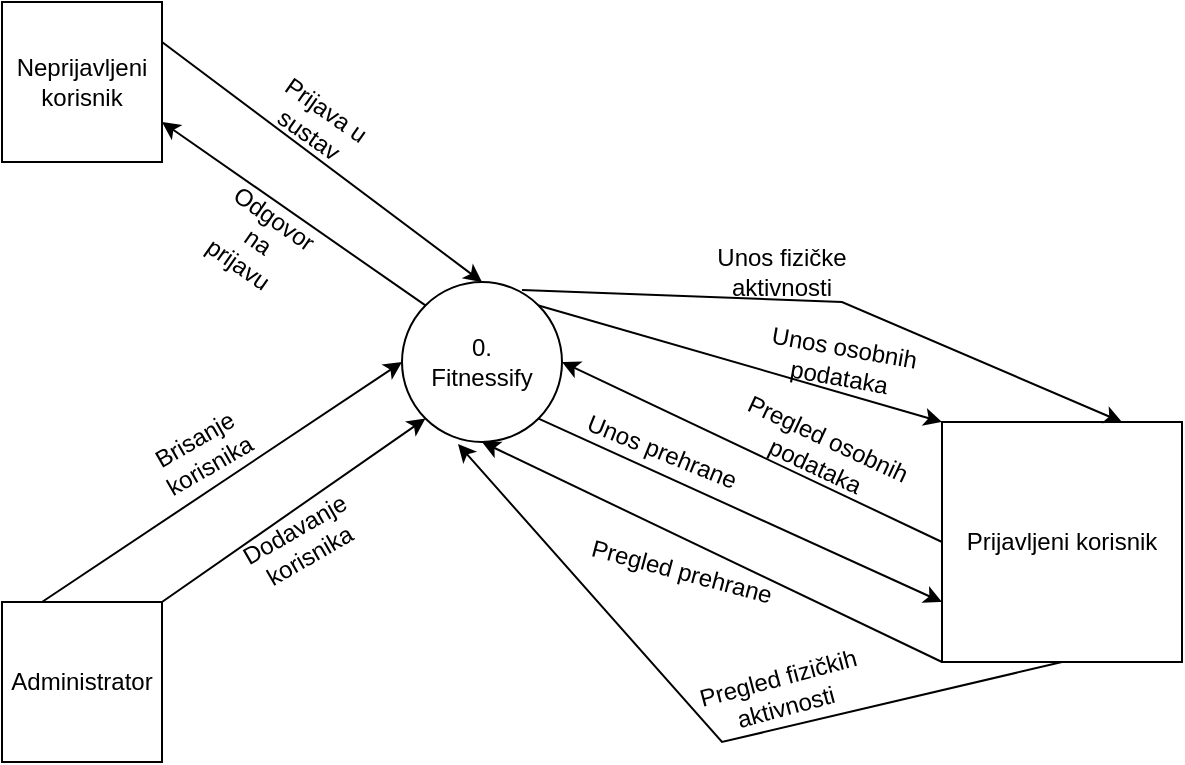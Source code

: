 <mxfile version="17.1.4" type="device"><diagram id="yO0W624rXqbn6x7ZIcyi" name="Page-1"><mxGraphModel dx="785" dy="548" grid="0" gridSize="10" guides="1" tooltips="1" connect="1" arrows="1" fold="1" page="1" pageScale="1" pageWidth="827" pageHeight="1169" math="0" shadow="0"><root><mxCell id="0"/><mxCell id="1" parent="0"/><mxCell id="PApY-VMhVo-rDJuCnz0P-1" value="0.&lt;br&gt;Fitnessify" style="ellipse;whiteSpace=wrap;html=1;aspect=fixed;" parent="1" vertex="1"><mxGeometry x="340" y="210" width="80" height="80" as="geometry"/></mxCell><mxCell id="PApY-VMhVo-rDJuCnz0P-2" value="Neprijavljeni korisnik" style="whiteSpace=wrap;html=1;aspect=fixed;" parent="1" vertex="1"><mxGeometry x="140" y="70" width="80" height="80" as="geometry"/></mxCell><mxCell id="PApY-VMhVo-rDJuCnz0P-3" value="Prijavljeni korisnik" style="whiteSpace=wrap;html=1;aspect=fixed;" parent="1" vertex="1"><mxGeometry x="610" y="280" width="120" height="120" as="geometry"/></mxCell><mxCell id="PApY-VMhVo-rDJuCnz0P-4" value="Administrator" style="whiteSpace=wrap;html=1;aspect=fixed;" parent="1" vertex="1"><mxGeometry x="140" y="370" width="80" height="80" as="geometry"/></mxCell><mxCell id="PApY-VMhVo-rDJuCnz0P-8" value="" style="endArrow=classic;html=1;rounded=0;entryX=0.5;entryY=0;entryDx=0;entryDy=0;exitX=1;exitY=0.25;exitDx=0;exitDy=0;" parent="1" source="PApY-VMhVo-rDJuCnz0P-2" target="PApY-VMhVo-rDJuCnz0P-1" edge="1"><mxGeometry width="50" height="50" relative="1" as="geometry"><mxPoint x="380" y="310" as="sourcePoint"/><mxPoint x="430" y="260" as="targetPoint"/></mxGeometry></mxCell><mxCell id="PApY-VMhVo-rDJuCnz0P-9" value="Prijava u sustav" style="text;html=1;strokeColor=none;fillColor=none;align=center;verticalAlign=middle;whiteSpace=wrap;rounded=0;rotation=35;" parent="1" vertex="1"><mxGeometry x="270" y="120" width="56" height="20" as="geometry"/></mxCell><mxCell id="PApY-VMhVo-rDJuCnz0P-10" value="" style="endArrow=classic;html=1;rounded=0;exitX=0;exitY=0;exitDx=0;exitDy=0;entryX=1;entryY=0.75;entryDx=0;entryDy=0;" parent="1" source="PApY-VMhVo-rDJuCnz0P-1" target="PApY-VMhVo-rDJuCnz0P-2" edge="1"><mxGeometry width="50" height="50" relative="1" as="geometry"><mxPoint x="380" y="310" as="sourcePoint"/><mxPoint x="430" y="260" as="targetPoint"/></mxGeometry></mxCell><mxCell id="PApY-VMhVo-rDJuCnz0P-11" value="Odgovor na prijavu&amp;nbsp;" style="text;html=1;strokeColor=none;fillColor=none;align=center;verticalAlign=middle;whiteSpace=wrap;rounded=0;rotation=35;" parent="1" vertex="1"><mxGeometry x="240.002" y="180.002" width="56" height="20" as="geometry"/></mxCell><mxCell id="PApY-VMhVo-rDJuCnz0P-12" value="" style="endArrow=classic;html=1;rounded=0;entryX=0;entryY=0.5;entryDx=0;entryDy=0;" parent="1" target="PApY-VMhVo-rDJuCnz0P-1" edge="1"><mxGeometry width="50" height="50" relative="1" as="geometry"><mxPoint x="160" y="370" as="sourcePoint"/><mxPoint x="210" y="320" as="targetPoint"/></mxGeometry></mxCell><mxCell id="PApY-VMhVo-rDJuCnz0P-13" value="Brisanje korisnika" style="text;html=1;strokeColor=none;fillColor=none;align=center;verticalAlign=middle;whiteSpace=wrap;rounded=0;rotation=-30;" parent="1" vertex="1"><mxGeometry x="210" y="280" width="60" height="30" as="geometry"/></mxCell><mxCell id="PApY-VMhVo-rDJuCnz0P-14" value="" style="endArrow=classic;html=1;rounded=0;exitX=1;exitY=0;exitDx=0;exitDy=0;entryX=0;entryY=1;entryDx=0;entryDy=0;" parent="1" source="PApY-VMhVo-rDJuCnz0P-4" target="PApY-VMhVo-rDJuCnz0P-1" edge="1"><mxGeometry width="50" height="50" relative="1" as="geometry"><mxPoint x="370" y="320" as="sourcePoint"/><mxPoint x="360" y="280" as="targetPoint"/></mxGeometry></mxCell><mxCell id="PApY-VMhVo-rDJuCnz0P-15" value="Dodavanje&lt;br&gt;korisnika" style="text;html=1;strokeColor=none;fillColor=none;align=center;verticalAlign=middle;whiteSpace=wrap;rounded=0;rotation=-30;" parent="1" vertex="1"><mxGeometry x="270" y="330" width="40" height="20" as="geometry"/></mxCell><mxCell id="PApY-VMhVo-rDJuCnz0P-17" value="" style="endArrow=classic;html=1;rounded=0;entryX=0;entryY=0;entryDx=0;entryDy=0;exitX=1;exitY=0;exitDx=0;exitDy=0;" parent="1" source="PApY-VMhVo-rDJuCnz0P-1" target="PApY-VMhVo-rDJuCnz0P-3" edge="1"><mxGeometry width="50" height="50" relative="1" as="geometry"><mxPoint x="370" y="330" as="sourcePoint"/><mxPoint x="420" y="280" as="targetPoint"/></mxGeometry></mxCell><mxCell id="PApY-VMhVo-rDJuCnz0P-18" value="Pregled osobnih podataka&lt;br&gt;" style="text;html=1;strokeColor=none;fillColor=none;align=center;verticalAlign=middle;whiteSpace=wrap;rounded=0;rotation=25;" parent="1" vertex="1"><mxGeometry x="500" y="280" width="100" height="30" as="geometry"/></mxCell><mxCell id="PApY-VMhVo-rDJuCnz0P-25" value="" style="endArrow=classic;html=1;rounded=0;entryX=0;entryY=0.75;entryDx=0;entryDy=0;exitX=1;exitY=1;exitDx=0;exitDy=0;" parent="1" source="PApY-VMhVo-rDJuCnz0P-1" target="PApY-VMhVo-rDJuCnz0P-3" edge="1"><mxGeometry width="50" height="50" relative="1" as="geometry"><mxPoint x="370" y="330" as="sourcePoint"/><mxPoint x="420" y="280" as="targetPoint"/></mxGeometry></mxCell><mxCell id="PApY-VMhVo-rDJuCnz0P-30" value="" style="endArrow=classic;html=1;rounded=0;entryX=1;entryY=0.5;entryDx=0;entryDy=0;exitX=0;exitY=0.5;exitDx=0;exitDy=0;" parent="1" source="PApY-VMhVo-rDJuCnz0P-3" target="PApY-VMhVo-rDJuCnz0P-1" edge="1"><mxGeometry width="50" height="50" relative="1" as="geometry"><mxPoint x="360" y="330" as="sourcePoint"/><mxPoint x="410" y="280" as="targetPoint"/></mxGeometry></mxCell><mxCell id="PApY-VMhVo-rDJuCnz0P-31" value="&lt;font style=&quot;font-size: 12px&quot;&gt;Unos osobnih podataka&lt;/font&gt;" style="text;html=1;strokeColor=none;fillColor=none;align=center;verticalAlign=middle;whiteSpace=wrap;rounded=0;rotation=10;" parent="1" vertex="1"><mxGeometry x="500" y="250" width="120" as="geometry"/></mxCell><mxCell id="PApY-VMhVo-rDJuCnz0P-35" value="Pregled prehrane" style="text;html=1;strokeColor=none;fillColor=none;align=center;verticalAlign=middle;whiteSpace=wrap;rounded=0;rotation=15;" parent="1" vertex="1"><mxGeometry x="430" y="340" width="100" height="30" as="geometry"/></mxCell><mxCell id="PApY-VMhVo-rDJuCnz0P-36" value="" style="endArrow=classic;html=1;rounded=0;fontSize=12;entryX=0.5;entryY=1;entryDx=0;entryDy=0;exitX=0;exitY=1;exitDx=0;exitDy=0;" parent="1" source="PApY-VMhVo-rDJuCnz0P-3" target="PApY-VMhVo-rDJuCnz0P-1" edge="1"><mxGeometry width="50" height="50" relative="1" as="geometry"><mxPoint x="630" y="320" as="sourcePoint"/><mxPoint x="430" y="370" as="targetPoint"/></mxGeometry></mxCell><mxCell id="PApY-VMhVo-rDJuCnz0P-38" value="Pregled fizičkih aktivnosti&lt;br&gt;" style="text;html=1;strokeColor=none;fillColor=none;align=center;verticalAlign=middle;whiteSpace=wrap;rounded=0;rotation=-15;" parent="1" vertex="1"><mxGeometry x="480" y="400" width="100" height="30" as="geometry"/></mxCell><mxCell id="PApY-VMhVo-rDJuCnz0P-39" value="Unos prehrane&lt;br&gt;" style="text;html=1;strokeColor=none;fillColor=none;align=center;verticalAlign=middle;whiteSpace=wrap;rounded=0;rotation=22;" parent="1" vertex="1"><mxGeometry x="420" y="280" width="100" height="30" as="geometry"/></mxCell><mxCell id="PApY-VMhVo-rDJuCnz0P-40" value="Unos fizičke aktivnosti&lt;br&gt;" style="text;html=1;strokeColor=none;fillColor=none;align=center;verticalAlign=middle;whiteSpace=wrap;rounded=0;rotation=0;" parent="1" vertex="1"><mxGeometry x="480" y="190" width="100" height="30" as="geometry"/></mxCell><mxCell id="PApY-VMhVo-rDJuCnz0P-41" value="" style="endArrow=classic;html=1;rounded=0;fontSize=12;entryX=0.75;entryY=0;entryDx=0;entryDy=0;exitX=0.75;exitY=0.05;exitDx=0;exitDy=0;exitPerimeter=0;" parent="1" source="PApY-VMhVo-rDJuCnz0P-1" target="PApY-VMhVo-rDJuCnz0P-3" edge="1"><mxGeometry width="50" height="50" relative="1" as="geometry"><mxPoint x="360" y="330" as="sourcePoint"/><mxPoint x="410" y="280" as="targetPoint"/><Array as="points"><mxPoint x="560" y="220"/></Array></mxGeometry></mxCell><mxCell id="PApY-VMhVo-rDJuCnz0P-42" value="" style="endArrow=classic;html=1;rounded=0;fontSize=12;entryX=0.35;entryY=1.013;entryDx=0;entryDy=0;entryPerimeter=0;exitX=0.5;exitY=1;exitDx=0;exitDy=0;" parent="1" source="PApY-VMhVo-rDJuCnz0P-3" target="PApY-VMhVo-rDJuCnz0P-1" edge="1"><mxGeometry width="50" height="50" relative="1" as="geometry"><mxPoint x="360" y="330" as="sourcePoint"/><mxPoint x="410" y="280" as="targetPoint"/><Array as="points"><mxPoint x="500" y="440"/></Array></mxGeometry></mxCell></root></mxGraphModel></diagram></mxfile>